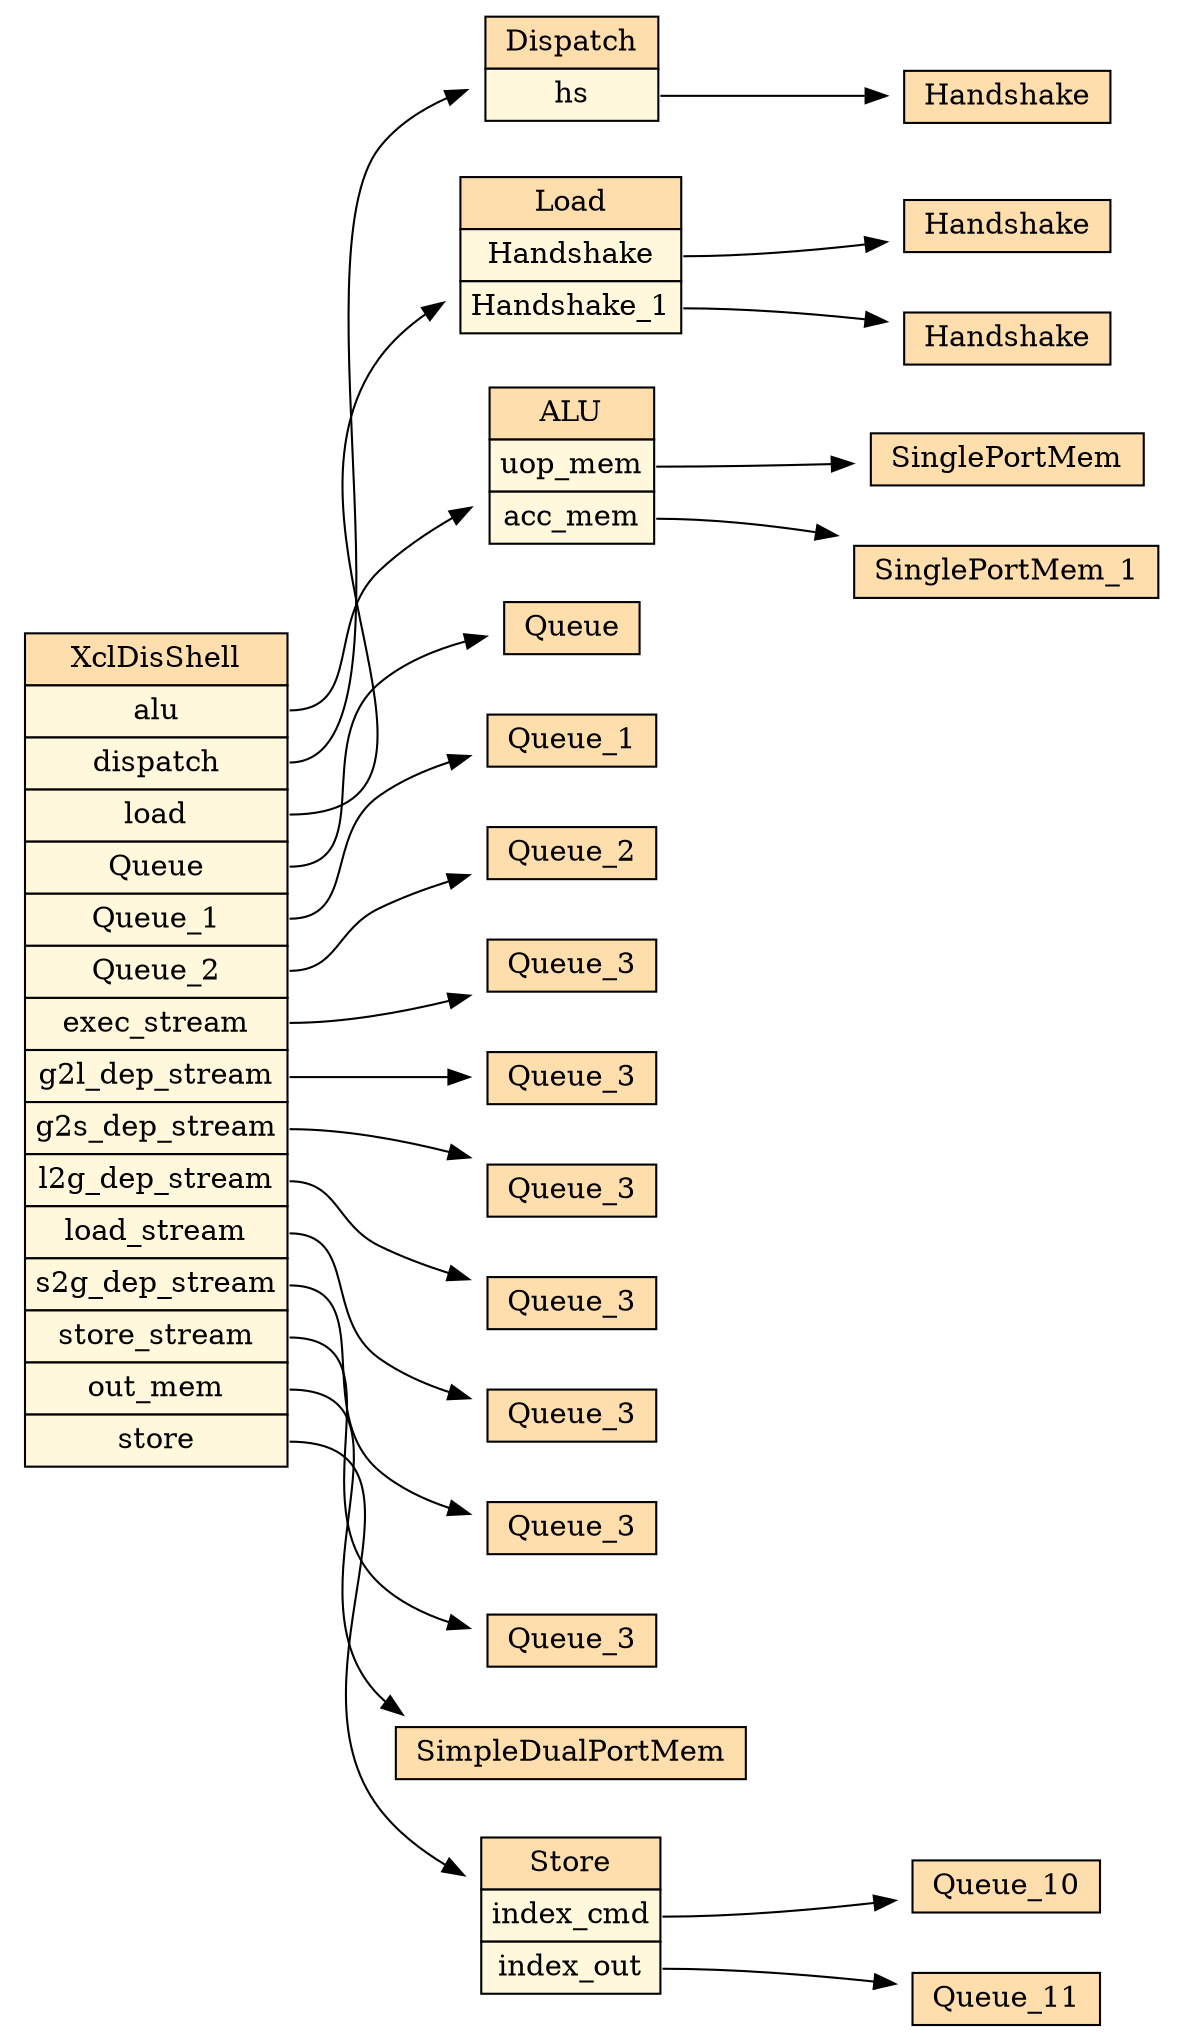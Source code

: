 digraph XclDisShell_hierarchy { rankdir="TB" 
 node [shape="rectangle"]; 
rankdir="LR" 
stylesheet = "styles.css"
module_1 [shape= "plaintext" href="XclDisShell.dot.svg" label=<

<TABLE BORDER="0" CELLBORDER="1" CELLSPACING="0" CELLPADDING="4" >
      
  <TR >
    <TD BGCOLOR="#FFDEAD" > XclDisShell </TD>
  </TR>
        
  <TR>
    <TD PORT="module_21" BGCOLOR="#FFF8DC" >alu</TD>
  </TR>
        
  <TR>
    <TD PORT="module_6" BGCOLOR="#FFF8DC" >dispatch</TD>
  </TR>
        
  <TR>
    <TD PORT="module_11" BGCOLOR="#FFF8DC" >load</TD>
  </TR>
        
  <TR>
    <TD PORT="module_18" BGCOLOR="#FFF8DC" >Queue</TD>
  </TR>
        
  <TR>
    <TD PORT="module_5" BGCOLOR="#FFF8DC" >Queue_1</TD>
  </TR>
        
  <TR>
    <TD PORT="module_8" BGCOLOR="#FFF8DC" >Queue_2</TD>
  </TR>
        
  <TR>
    <TD PORT="module_19" BGCOLOR="#FFF8DC" >exec_stream</TD>
  </TR>
        
  <TR>
    <TD PORT="module_2" BGCOLOR="#FFF8DC" >g2l_dep_stream</TD>
  </TR>
        
  <TR>
    <TD PORT="module_3" BGCOLOR="#FFF8DC" >g2s_dep_stream</TD>
  </TR>
        
  <TR>
    <TD PORT="module_10" BGCOLOR="#FFF8DC" >l2g_dep_stream</TD>
  </TR>
        
  <TR>
    <TD PORT="module_4" BGCOLOR="#FFF8DC" >load_stream</TD>
  </TR>
        
  <TR>
    <TD PORT="module_14" BGCOLOR="#FFF8DC" >s2g_dep_stream</TD>
  </TR>
        
  <TR>
    <TD PORT="module_9" BGCOLOR="#FFF8DC" >store_stream</TD>
  </TR>
        
  <TR>
    <TD PORT="module_20" BGCOLOR="#FFF8DC" >out_mem</TD>
  </TR>
        
  <TR>
    <TD PORT="module_15" BGCOLOR="#FFF8DC" >store</TD>
  </TR>
        
</TABLE>>];

      module_2 [shape= "plaintext" href="Queue_3.dot.svg" label=<

<TABLE BORDER="0" CELLBORDER="1" CELLSPACING="0" CELLPADDING="4" >
      
  <TR >
    <TD BGCOLOR="#FFDEAD" > Queue_3 </TD>
  </TR>
        
</TABLE>>];

      module_3 [shape= "plaintext" href="Queue_3.dot.svg" label=<

<TABLE BORDER="0" CELLBORDER="1" CELLSPACING="0" CELLPADDING="4" >
      
  <TR >
    <TD BGCOLOR="#FFDEAD" > Queue_3 </TD>
  </TR>
        
</TABLE>>];

      module_4 [shape= "plaintext" href="Queue_3.dot.svg" label=<

<TABLE BORDER="0" CELLBORDER="1" CELLSPACING="0" CELLPADDING="4" >
      
  <TR >
    <TD BGCOLOR="#FFDEAD" > Queue_3 </TD>
  </TR>
        
</TABLE>>];

      module_5 [shape= "plaintext" href="Queue_1.dot.svg" label=<

<TABLE BORDER="0" CELLBORDER="1" CELLSPACING="0" CELLPADDING="4" >
      
  <TR >
    <TD BGCOLOR="#FFDEAD" > Queue_1 </TD>
  </TR>
        
</TABLE>>];

      module_6 [shape= "plaintext" href="Dispatch.dot.svg" label=<

<TABLE BORDER="0" CELLBORDER="1" CELLSPACING="0" CELLPADDING="4" >
      
  <TR >
    <TD BGCOLOR="#FFDEAD" > Dispatch </TD>
  </TR>
        
  <TR>
    <TD PORT="module_7" BGCOLOR="#FFF8DC" >hs</TD>
  </TR>
        
</TABLE>>];

      module_7 [shape= "plaintext" href="Handshake.dot.svg" label=<

<TABLE BORDER="0" CELLBORDER="1" CELLSPACING="0" CELLPADDING="4" >
      
  <TR >
    <TD BGCOLOR="#FFDEAD" > Handshake </TD>
  </TR>
        
</TABLE>>];

      module_8 [shape= "plaintext" href="Queue_2.dot.svg" label=<

<TABLE BORDER="0" CELLBORDER="1" CELLSPACING="0" CELLPADDING="4" >
      
  <TR >
    <TD BGCOLOR="#FFDEAD" > Queue_2 </TD>
  </TR>
        
</TABLE>>];

      module_9 [shape= "plaintext" href="Queue_3.dot.svg" label=<

<TABLE BORDER="0" CELLBORDER="1" CELLSPACING="0" CELLPADDING="4" >
      
  <TR >
    <TD BGCOLOR="#FFDEAD" > Queue_3 </TD>
  </TR>
        
</TABLE>>];

      module_10 [shape= "plaintext" href="Queue_3.dot.svg" label=<

<TABLE BORDER="0" CELLBORDER="1" CELLSPACING="0" CELLPADDING="4" >
      
  <TR >
    <TD BGCOLOR="#FFDEAD" > Queue_3 </TD>
  </TR>
        
</TABLE>>];

      module_11 [shape= "plaintext" href="Load.dot.svg" label=<

<TABLE BORDER="0" CELLBORDER="1" CELLSPACING="0" CELLPADDING="4" >
      
  <TR >
    <TD BGCOLOR="#FFDEAD" > Load </TD>
  </TR>
        
  <TR>
    <TD PORT="module_13" BGCOLOR="#FFF8DC" >Handshake</TD>
  </TR>
        
  <TR>
    <TD PORT="module_12" BGCOLOR="#FFF8DC" >Handshake_1</TD>
  </TR>
        
</TABLE>>];

      module_12 [shape= "plaintext" href="Handshake.dot.svg" label=<

<TABLE BORDER="0" CELLBORDER="1" CELLSPACING="0" CELLPADDING="4" >
      
  <TR >
    <TD BGCOLOR="#FFDEAD" > Handshake </TD>
  </TR>
        
</TABLE>>];

      module_13 [shape= "plaintext" href="Handshake.dot.svg" label=<

<TABLE BORDER="0" CELLBORDER="1" CELLSPACING="0" CELLPADDING="4" >
      
  <TR >
    <TD BGCOLOR="#FFDEAD" > Handshake </TD>
  </TR>
        
</TABLE>>];

      module_14 [shape= "plaintext" href="Queue_3.dot.svg" label=<

<TABLE BORDER="0" CELLBORDER="1" CELLSPACING="0" CELLPADDING="4" >
      
  <TR >
    <TD BGCOLOR="#FFDEAD" > Queue_3 </TD>
  </TR>
        
</TABLE>>];

      module_15 [shape= "plaintext" href="Store.dot.svg" label=<

<TABLE BORDER="0" CELLBORDER="1" CELLSPACING="0" CELLPADDING="4" >
      
  <TR >
    <TD BGCOLOR="#FFDEAD" > Store </TD>
  </TR>
        
  <TR>
    <TD PORT="module_17" BGCOLOR="#FFF8DC" >index_cmd</TD>
  </TR>
        
  <TR>
    <TD PORT="module_16" BGCOLOR="#FFF8DC" >index_out</TD>
  </TR>
        
</TABLE>>];

      module_16 [shape= "plaintext" href="Queue_11.dot.svg" label=<

<TABLE BORDER="0" CELLBORDER="1" CELLSPACING="0" CELLPADDING="4" >
      
  <TR >
    <TD BGCOLOR="#FFDEAD" > Queue_11 </TD>
  </TR>
        
</TABLE>>];

      module_17 [shape= "plaintext" href="Queue_10.dot.svg" label=<

<TABLE BORDER="0" CELLBORDER="1" CELLSPACING="0" CELLPADDING="4" >
      
  <TR >
    <TD BGCOLOR="#FFDEAD" > Queue_10 </TD>
  </TR>
        
</TABLE>>];

      module_18 [shape= "plaintext" href="Queue.dot.svg" label=<

<TABLE BORDER="0" CELLBORDER="1" CELLSPACING="0" CELLPADDING="4" >
      
  <TR >
    <TD BGCOLOR="#FFDEAD" > Queue </TD>
  </TR>
        
</TABLE>>];

      module_19 [shape= "plaintext" href="Queue_3.dot.svg" label=<

<TABLE BORDER="0" CELLBORDER="1" CELLSPACING="0" CELLPADDING="4" >
      
  <TR >
    <TD BGCOLOR="#FFDEAD" > Queue_3 </TD>
  </TR>
        
</TABLE>>];

      module_20 [shape= "plaintext" href="SimpleDualPortMem.dot.svg" label=<

<TABLE BORDER="0" CELLBORDER="1" CELLSPACING="0" CELLPADDING="4" >
      
  <TR >
    <TD BGCOLOR="#FFDEAD" > SimpleDualPortMem </TD>
  </TR>
        
</TABLE>>];

      module_21 [shape= "plaintext" href="ALU.dot.svg" label=<

<TABLE BORDER="0" CELLBORDER="1" CELLSPACING="0" CELLPADDING="4" >
      
  <TR >
    <TD BGCOLOR="#FFDEAD" > ALU </TD>
  </TR>
        
  <TR>
    <TD PORT="module_22" BGCOLOR="#FFF8DC" >uop_mem</TD>
  </TR>
        
  <TR>
    <TD PORT="module_23" BGCOLOR="#FFF8DC" >acc_mem</TD>
  </TR>
        
</TABLE>>];

      module_22 [shape= "plaintext" href="SinglePortMem.dot.svg" label=<

<TABLE BORDER="0" CELLBORDER="1" CELLSPACING="0" CELLPADDING="4" >
      
  <TR >
    <TD BGCOLOR="#FFDEAD" > SinglePortMem </TD>
  </TR>
        
</TABLE>>];

      module_23 [shape= "plaintext" href="SinglePortMem_1.dot.svg" label=<

<TABLE BORDER="0" CELLBORDER="1" CELLSPACING="0" CELLPADDING="4" >
      
  <TR >
    <TD BGCOLOR="#FFDEAD" > SinglePortMem_1 </TD>
  </TR>
        
</TABLE>>];

      module_1:module_2 -> module_2
module_1:module_3 -> module_3
module_1:module_4 -> module_4
module_1:module_5 -> module_5
module_6:module_7 -> module_7
module_1:module_6 -> module_6
module_1:module_8 -> module_8
module_1:module_9 -> module_9
module_1:module_10 -> module_10
module_11:module_12 -> module_12
module_11:module_13 -> module_13
module_1:module_11 -> module_11
module_1:module_14 -> module_14
module_15:module_16 -> module_16
module_15:module_17 -> module_17
module_1:module_15 -> module_15
module_1:module_18 -> module_18
module_1:module_19 -> module_19
module_1:module_20 -> module_20
module_21:module_22 -> module_22
module_21:module_23 -> module_23
module_1:module_21 -> module_21
}